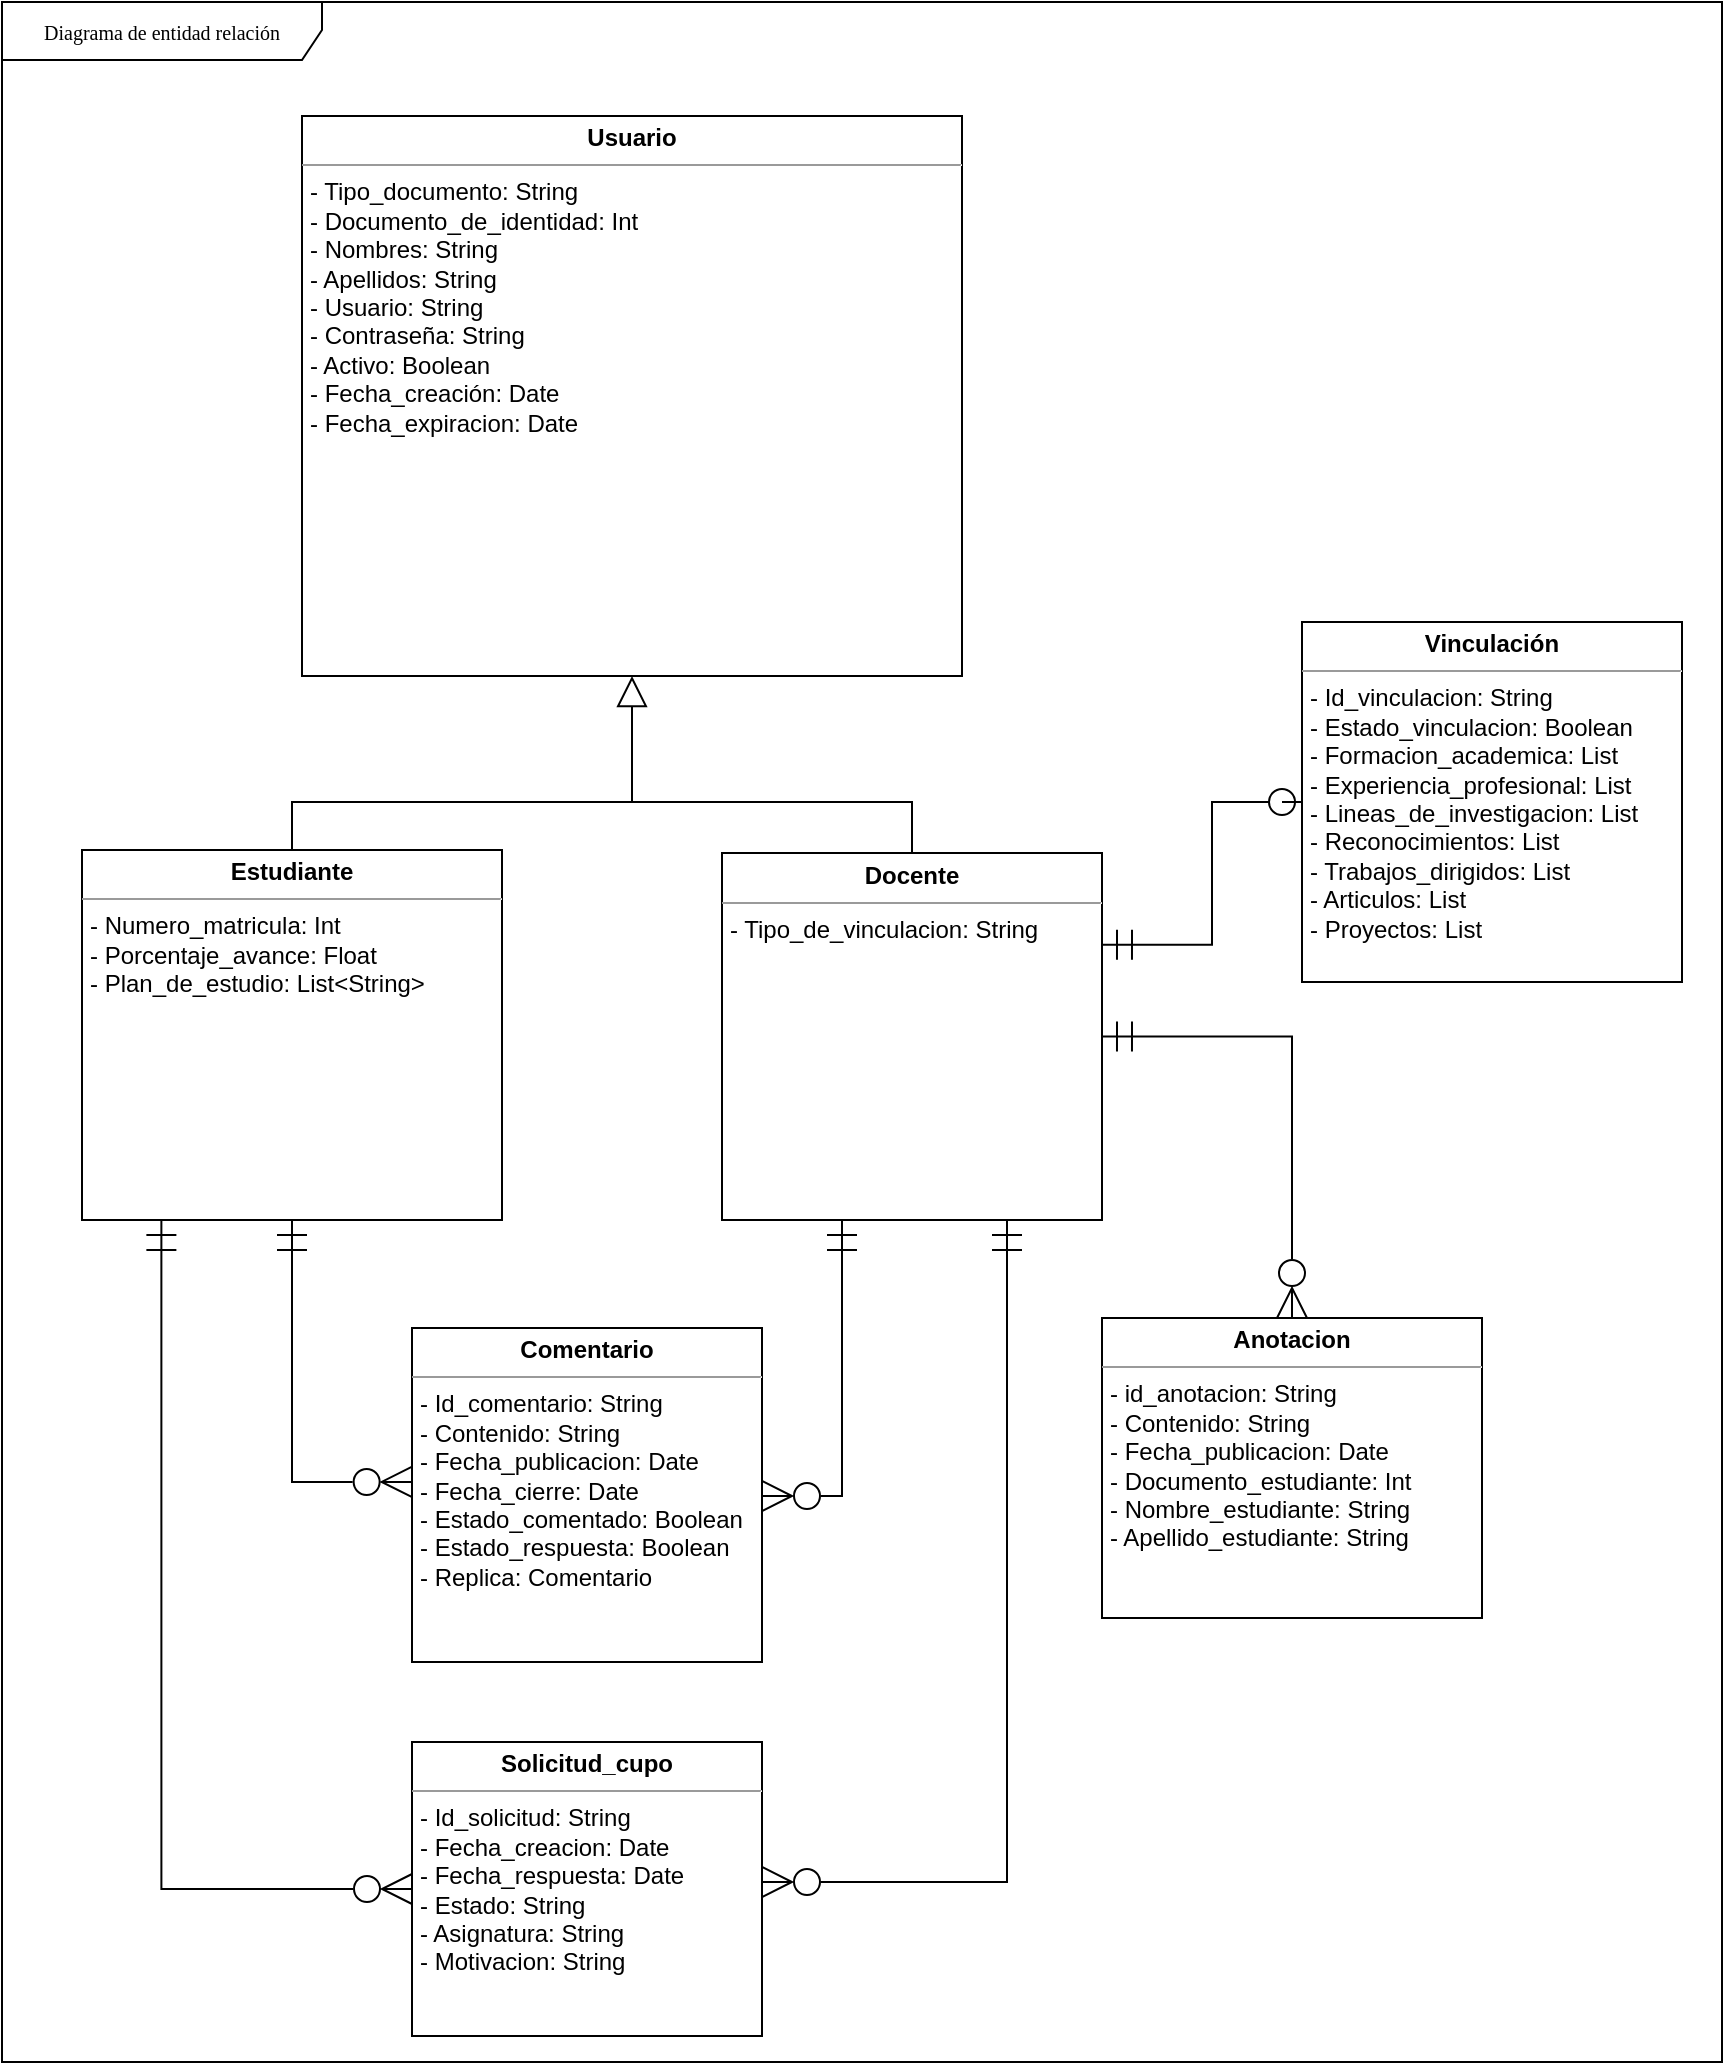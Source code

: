 <mxfile version="16.4.11" type="google"><diagram id="JcgYzv_8ABREHc0703Bb" name="Page-1"><mxGraphModel dx="1038" dy="552" grid="1" gridSize="10" guides="1" tooltips="1" connect="1" arrows="1" fold="1" page="1" pageScale="1" pageWidth="827" pageHeight="1169" math="0" shadow="0"><root><mxCell id="0"/><mxCell id="1" parent="0"/><mxCell id="NXO85qOsuTtVAAQBZTty-1" value="Diagrama de entidad relación" style="shape=umlFrame;whiteSpace=wrap;html=1;rounded=0;shadow=0;comic=0;labelBackgroundColor=none;strokeWidth=1;fontFamily=Verdana;fontSize=10;align=center;width=160;height=29;" parent="1" vertex="1"><mxGeometry x="220" y="20" width="860" height="1030" as="geometry"/></mxCell><mxCell id="k-niQfIY_Id7PxA-beWD-2" value="&lt;p style=&quot;margin: 0px ; margin-top: 4px ; text-align: center&quot;&gt;&lt;b&gt;Usuario&lt;/b&gt;&lt;/p&gt;&lt;hr size=&quot;1&quot;&gt;&lt;p style=&quot;margin: 0px ; margin-left: 4px&quot;&gt;- Tipo_documento: String&lt;/p&gt;&lt;p style=&quot;margin: 0px ; margin-left: 4px&quot;&gt;- Documento_de_identidad: Int&lt;/p&gt;&lt;p style=&quot;margin: 0px ; margin-left: 4px&quot;&gt;- Nombres: String&lt;/p&gt;&lt;p style=&quot;margin: 0px ; margin-left: 4px&quot;&gt;- Apellidos: String&lt;/p&gt;&lt;p style=&quot;margin: 0px ; margin-left: 4px&quot;&gt;- Usuario: String&lt;/p&gt;&lt;p style=&quot;margin: 0px ; margin-left: 4px&quot;&gt;- Contraseña: String&lt;/p&gt;&lt;p style=&quot;margin: 0px ; margin-left: 4px&quot;&gt;- Activo: Boolean&lt;/p&gt;&lt;p style=&quot;margin: 0px ; margin-left: 4px&quot;&gt;- Fecha_creación: Date&lt;/p&gt;&lt;p style=&quot;margin: 0px ; margin-left: 4px&quot;&gt;- Fecha_expiracion: Date&lt;/p&gt;&lt;p style=&quot;margin: 0px ; margin-left: 4px&quot;&gt;&lt;br&gt;&lt;/p&gt;&lt;p style=&quot;margin: 0px ; margin-left: 4px&quot;&gt;&lt;br&gt;&lt;/p&gt;&lt;p style=&quot;margin: 0px ; margin-left: 4px&quot;&gt;&lt;br&gt;&lt;/p&gt;&lt;p style=&quot;margin: 0px ; margin-left: 4px&quot;&gt;&lt;br&gt;&lt;/p&gt;" style="verticalAlign=top;align=left;overflow=fill;fontSize=12;fontFamily=Helvetica;html=1;rounded=0;shadow=0;comic=0;labelBackgroundColor=none;strokeWidth=1" parent="1" vertex="1"><mxGeometry x="370" y="77" width="330" height="280" as="geometry"/></mxCell><mxCell id="k-niQfIY_Id7PxA-beWD-3" style="edgeStyle=orthogonalEdgeStyle;rounded=0;orthogonalLoop=1;jettySize=auto;html=1;entryX=0.5;entryY=1;entryDx=0;entryDy=0;endArrow=block;endFill=0;startSize=12;exitX=0.5;exitY=0;exitDx=0;exitDy=0;endSize=13;" parent="1" source="k-niQfIY_Id7PxA-beWD-7" target="k-niQfIY_Id7PxA-beWD-2" edge="1"><mxGeometry relative="1" as="geometry"><Array as="points"><mxPoint x="375" y="420"/><mxPoint x="545" y="420"/></Array></mxGeometry></mxCell><mxCell id="k-niQfIY_Id7PxA-beWD-4" style="edgeStyle=orthogonalEdgeStyle;rounded=0;orthogonalLoop=1;jettySize=auto;html=1;endArrow=ERzeroToMany;endFill=0;entryX=0;entryY=0.5;entryDx=0;entryDy=0;startSize=13;endSize=13;startArrow=ERmandOne;startFill=0;exitX=0.189;exitY=1;exitDx=0;exitDy=0;exitPerimeter=0;" parent="1" source="k-niQfIY_Id7PxA-beWD-7" target="k-niQfIY_Id7PxA-beWD-27" edge="1"><mxGeometry relative="1" as="geometry"><Array as="points"><mxPoint x="300" y="964"/></Array><mxPoint x="410" y="963" as="targetPoint"/><mxPoint x="300" y="640" as="sourcePoint"/></mxGeometry></mxCell><mxCell id="k-niQfIY_Id7PxA-beWD-7" value="&lt;p style=&quot;margin: 0px ; margin-top: 4px ; text-align: center&quot;&gt;&lt;b&gt;Estudiante&lt;/b&gt;&lt;/p&gt;&lt;hr size=&quot;1&quot;&gt;&lt;p style=&quot;margin: 0px ; margin-left: 4px&quot;&gt;- Numero_matricula: Int&lt;span&gt;&amp;nbsp;&lt;/span&gt;&lt;/p&gt;&lt;p style=&quot;margin: 0px ; margin-left: 4px&quot;&gt;- Porcentaje_avance: Float&lt;/p&gt;&lt;p style=&quot;margin: 0px ; margin-left: 4px&quot;&gt;- Plan_de_estudio: List&amp;lt;String&amp;gt;&lt;/p&gt;&lt;p style=&quot;margin: 0px ; margin-left: 4px&quot;&gt;&lt;br&gt;&lt;/p&gt;&lt;p style=&quot;margin: 0px ; margin-left: 4px&quot;&gt;&lt;br&gt;&lt;/p&gt;&lt;p style=&quot;margin: 0px ; margin-left: 4px&quot;&gt;&lt;br&gt;&lt;/p&gt;&lt;p style=&quot;margin: 0px ; margin-left: 4px&quot;&gt;&lt;br&gt;&lt;/p&gt;&lt;p style=&quot;margin: 0px ; margin-left: 4px&quot;&gt;&lt;br&gt;&lt;/p&gt;&lt;p style=&quot;margin: 0px ; margin-left: 4px&quot;&gt;&lt;br&gt;&lt;/p&gt;" style="verticalAlign=top;align=left;overflow=fill;fontSize=12;fontFamily=Helvetica;html=1;rounded=0;shadow=0;comic=0;labelBackgroundColor=none;strokeWidth=1" parent="1" vertex="1"><mxGeometry x="260" y="444" width="210" height="185" as="geometry"/></mxCell><mxCell id="k-niQfIY_Id7PxA-beWD-8" style="edgeStyle=orthogonalEdgeStyle;rounded=0;orthogonalLoop=1;jettySize=auto;html=1;exitX=0.5;exitY=0;exitDx=0;exitDy=0;endArrow=none;endFill=0;" parent="1" source="k-niQfIY_Id7PxA-beWD-16" edge="1"><mxGeometry relative="1" as="geometry"><mxPoint x="440" y="420" as="targetPoint"/><Array as="points"><mxPoint x="675" y="420"/></Array></mxGeometry></mxCell><mxCell id="k-niQfIY_Id7PxA-beWD-9" style="edgeStyle=orthogonalEdgeStyle;rounded=0;orthogonalLoop=1;jettySize=auto;html=1;exitX=1;exitY=0.5;exitDx=0;exitDy=0;entryX=0.5;entryY=0;entryDx=0;entryDy=0;endArrow=ERzeroToMany;endFill=0;startArrow=ERmandOne;startFill=0;startSize=13;endSize=13;" parent="1" source="k-niQfIY_Id7PxA-beWD-16" target="k-niQfIY_Id7PxA-beWD-22" edge="1"><mxGeometry relative="1" as="geometry"><Array as="points"><mxPoint x="865" y="537"/></Array></mxGeometry></mxCell><mxCell id="k-niQfIY_Id7PxA-beWD-12" style="edgeStyle=orthogonalEdgeStyle;rounded=0;orthogonalLoop=1;jettySize=auto;html=1;endArrow=ERzeroToMany;endFill=0;startArrow=ERmandOne;startFill=0;endSize=13;startSize=13;entryX=1;entryY=0.5;entryDx=0;entryDy=0;" parent="1" source="k-niQfIY_Id7PxA-beWD-16" target="k-niQfIY_Id7PxA-beWD-20" edge="1"><mxGeometry relative="1" as="geometry"><Array as="points"><mxPoint x="640" y="767"/><mxPoint x="600" y="767"/></Array><mxPoint x="600" y="766" as="targetPoint"/></mxGeometry></mxCell><mxCell id="k-niQfIY_Id7PxA-beWD-13" value="1" style="edgeLabel;html=1;align=center;verticalAlign=middle;resizable=0;points=[];" parent="k-niQfIY_Id7PxA-beWD-12" vertex="1" connectable="0"><mxGeometry x="-0.901" relative="1" as="geometry"><mxPoint x="-55" y="151" as="offset"/></mxGeometry></mxCell><mxCell id="k-niQfIY_Id7PxA-beWD-16" value="&lt;p style=&quot;margin: 0px ; margin-top: 4px ; text-align: center&quot;&gt;&lt;b&gt;Docente&lt;/b&gt;&lt;/p&gt;&lt;hr size=&quot;1&quot;&gt;&lt;p style=&quot;margin: 0px ; margin-left: 4px&quot;&gt;- Tipo_de_vinculacion: String&lt;/p&gt;&lt;p style=&quot;margin: 0px ; margin-left: 4px&quot;&gt;&lt;br&gt;&lt;/p&gt;&lt;p style=&quot;margin: 0px ; margin-left: 4px&quot;&gt;&lt;br&gt;&lt;/p&gt;&lt;p style=&quot;margin: 0px ; margin-left: 4px&quot;&gt;&lt;br&gt;&lt;/p&gt;&lt;p style=&quot;margin: 0px ; margin-left: 4px&quot;&gt;&lt;br&gt;&lt;/p&gt;&lt;p style=&quot;margin: 0px ; margin-left: 4px&quot;&gt;&lt;br&gt;&lt;/p&gt;" style="verticalAlign=top;align=left;overflow=fill;fontSize=12;fontFamily=Helvetica;html=1;rounded=0;shadow=0;comic=0;labelBackgroundColor=none;strokeWidth=1" parent="1" vertex="1"><mxGeometry x="580" y="445.5" width="190" height="183.5" as="geometry"/></mxCell><mxCell id="k-niQfIY_Id7PxA-beWD-17" style="edgeStyle=orthogonalEdgeStyle;rounded=0;orthogonalLoop=1;jettySize=auto;html=1;entryX=0.5;entryY=1;entryDx=0;entryDy=0;endArrow=ERmandOne;endFill=0;endSize=13;startArrow=ERzeroToMany;startFill=0;exitX=-0.001;exitY=0.461;exitDx=0;exitDy=0;exitPerimeter=0;startSize=13;" parent="1" source="k-niQfIY_Id7PxA-beWD-20" target="k-niQfIY_Id7PxA-beWD-7" edge="1"><mxGeometry relative="1" as="geometry"><Array as="points"><mxPoint x="365" y="760"/></Array><mxPoint x="420" y="760" as="sourcePoint"/></mxGeometry></mxCell><mxCell id="k-niQfIY_Id7PxA-beWD-20" value="&lt;p style=&quot;margin: 0px ; margin-top: 4px ; text-align: center&quot;&gt;&lt;b&gt;Comentario&lt;/b&gt;&lt;/p&gt;&lt;hr size=&quot;1&quot;&gt;&lt;p style=&quot;margin: 0px ; margin-left: 4px&quot;&gt;- Id_comentario: String&lt;/p&gt;&lt;p style=&quot;margin: 0px ; margin-left: 4px&quot;&gt;- Contenido: String&lt;/p&gt;&lt;p style=&quot;margin: 0px ; margin-left: 4px&quot;&gt;- Fecha_publicacion: Date&lt;/p&gt;&lt;p style=&quot;margin: 0px ; margin-left: 4px&quot;&gt;- Fecha_cierre: Date&lt;/p&gt;&lt;p style=&quot;margin: 0px ; margin-left: 4px&quot;&gt;- Estado_comentado: Boolean&lt;/p&gt;&lt;p style=&quot;margin: 0px ; margin-left: 4px&quot;&gt;- Estado_respuesta: Boolean&lt;/p&gt;&lt;p style=&quot;margin: 0px ; margin-left: 4px&quot;&gt;- Replica: Comentario&lt;/p&gt;&lt;p style=&quot;margin: 0px ; margin-left: 4px&quot;&gt;&lt;br&gt;&lt;/p&gt;" style="verticalAlign=top;align=left;overflow=fill;fontSize=12;fontFamily=Helvetica;html=1;rounded=0;shadow=0;comic=0;labelBackgroundColor=none;strokeWidth=1" parent="1" vertex="1"><mxGeometry x="425" y="683" width="175" height="167" as="geometry"/></mxCell><mxCell id="k-niQfIY_Id7PxA-beWD-22" value="&lt;p style=&quot;margin: 0px ; margin-top: 4px ; text-align: center&quot;&gt;&lt;b&gt;Anotacion&lt;/b&gt;&lt;/p&gt;&lt;hr size=&quot;1&quot;&gt;&lt;p style=&quot;margin: 0px ; margin-left: 4px&quot;&gt;- id_anotacion: String&lt;/p&gt;&lt;p style=&quot;margin: 0px ; margin-left: 4px&quot;&gt;- Contenido: String&lt;/p&gt;&lt;p style=&quot;margin: 0px ; margin-left: 4px&quot;&gt;- Fecha_publicacion: Date&lt;/p&gt;&lt;p style=&quot;margin: 0px ; margin-left: 4px&quot;&gt;- Documento_estudiante: Int&lt;/p&gt;&lt;p style=&quot;margin: 0px ; margin-left: 4px&quot;&gt;- Nombre_estudiante: String&lt;/p&gt;&lt;p style=&quot;margin: 0px ; margin-left: 4px&quot;&gt;- Apellido_estudiante: String&lt;/p&gt;&lt;p style=&quot;margin: 0px ; margin-left: 4px&quot;&gt;&lt;br&gt;&lt;/p&gt;&lt;p style=&quot;margin: 0px ; margin-left: 4px&quot;&gt;&lt;br&gt;&lt;/p&gt;" style="verticalAlign=top;align=left;overflow=fill;fontSize=12;fontFamily=Helvetica;html=1;rounded=0;shadow=0;comic=0;labelBackgroundColor=none;strokeWidth=1" parent="1" vertex="1"><mxGeometry x="770" y="678" width="190" height="150" as="geometry"/></mxCell><mxCell id="k-niQfIY_Id7PxA-beWD-23" style="edgeStyle=orthogonalEdgeStyle;rounded=0;orthogonalLoop=1;jettySize=auto;html=1;entryX=1;entryY=0.25;entryDx=0;entryDy=0;endArrow=ERmandOne;endFill=0;startArrow=oval;startFill=0;endSize=13;startSize=13;" parent="1" target="k-niQfIY_Id7PxA-beWD-16" edge="1"><mxGeometry relative="1" as="geometry"><mxPoint x="860" y="420" as="sourcePoint"/><Array as="points"><mxPoint x="825" y="420"/><mxPoint x="825" y="491"/></Array></mxGeometry></mxCell><mxCell id="k-niQfIY_Id7PxA-beWD-26" value="&lt;p style=&quot;margin: 0px ; margin-top: 4px ; text-align: center&quot;&gt;&lt;b&gt;Vinculación&lt;/b&gt;&lt;/p&gt;&lt;hr size=&quot;1&quot;&gt;&lt;p style=&quot;margin: 0px ; margin-left: 4px&quot;&gt;- Id_vinculacion: String&lt;/p&gt;&lt;p style=&quot;margin: 0px ; margin-left: 4px&quot;&gt;- Estado_vinculacion: Boolean&lt;/p&gt;&lt;p style=&quot;margin: 0px ; margin-left: 4px&quot;&gt;- Formacion_academica: List&lt;/p&gt;&lt;p style=&quot;margin: 0px ; margin-left: 4px&quot;&gt;- Experiencia_profesional: List&lt;/p&gt;&lt;p style=&quot;margin: 0px ; margin-left: 4px&quot;&gt;- Lineas_de_investigacion: List&lt;/p&gt;&lt;p style=&quot;margin: 0px ; margin-left: 4px&quot;&gt;- Reconocimientos: List&lt;/p&gt;&lt;p style=&quot;margin: 0px ; margin-left: 4px&quot;&gt;- Trabajos_dirigidos: List&lt;/p&gt;&lt;p style=&quot;margin: 0px ; margin-left: 4px&quot;&gt;- Articulos: List&lt;/p&gt;&lt;p style=&quot;margin: 0px ; margin-left: 4px&quot;&gt;- Proyectos: List&lt;/p&gt;&lt;p style=&quot;margin: 0px ; margin-left: 4px&quot;&gt;&lt;br&gt;&lt;/p&gt;" style="verticalAlign=top;align=left;overflow=fill;fontSize=12;fontFamily=Helvetica;html=1;rounded=0;shadow=0;comic=0;labelBackgroundColor=none;strokeWidth=1" parent="1" vertex="1"><mxGeometry x="870" y="330" width="190" height="180" as="geometry"/></mxCell><mxCell id="k-niQfIY_Id7PxA-beWD-27" value="&lt;p style=&quot;margin: 0px ; margin-top: 4px ; text-align: center&quot;&gt;&lt;b&gt;Solicitud_cupo&lt;/b&gt;&lt;/p&gt;&lt;hr size=&quot;1&quot;&gt;&lt;p style=&quot;margin: 0px ; margin-left: 4px&quot;&gt;- Id_solicitud: String&lt;/p&gt;&lt;p style=&quot;margin: 0px ; margin-left: 4px&quot;&gt;- Fecha_creacion: Date&lt;/p&gt;&lt;p style=&quot;margin: 0px ; margin-left: 4px&quot;&gt;- Fecha_respuesta: Date&lt;/p&gt;&lt;p style=&quot;margin: 0px ; margin-left: 4px&quot;&gt;- Estado: String&lt;/p&gt;&lt;p style=&quot;margin: 0px ; margin-left: 4px&quot;&gt;- Asignatura: String&lt;/p&gt;&lt;p style=&quot;margin: 0px ; margin-left: 4px&quot;&gt;- Motivacion: String&lt;/p&gt;&lt;p style=&quot;margin: 0px ; margin-left: 4px&quot;&gt;&lt;br&gt;&lt;/p&gt;&lt;p style=&quot;margin: 0px ; margin-left: 4px&quot;&gt;&lt;br&gt;&lt;/p&gt;&lt;hr size=&quot;1&quot;&gt;&lt;p style=&quot;margin: 0px ; margin-left: 4px&quot;&gt;&lt;br&gt;&lt;/p&gt;" style="verticalAlign=top;align=left;overflow=fill;fontSize=12;fontFamily=Helvetica;html=1;rounded=0;shadow=0;comic=0;labelBackgroundColor=none;strokeWidth=1" parent="1" vertex="1"><mxGeometry x="425" y="890" width="175" height="147" as="geometry"/></mxCell><mxCell id="k-niQfIY_Id7PxA-beWD-28" style="edgeStyle=orthogonalEdgeStyle;rounded=0;orthogonalLoop=1;jettySize=auto;html=1;entryX=0.75;entryY=1;entryDx=0;entryDy=0;endArrow=ERmandOne;endFill=0;startArrow=ERzeroToMany;startFill=0;startSize=13;endSize=13;" parent="1" target="k-niQfIY_Id7PxA-beWD-16" edge="1"><mxGeometry relative="1" as="geometry"><mxPoint x="600" y="960" as="sourcePoint"/><Array as="points"><mxPoint x="600" y="960"/><mxPoint x="723" y="960"/></Array></mxGeometry></mxCell><mxCell id="lxWpmSjDO82bO1CN0p0R-3" value="" style="endArrow=none;html=1;rounded=0;strokeColor=#000000;exitX=0;exitY=0.5;exitDx=0;exitDy=0;" parent="1" source="k-niQfIY_Id7PxA-beWD-26" edge="1"><mxGeometry width="50" height="50" relative="1" as="geometry"><mxPoint x="800" y="460" as="sourcePoint"/><mxPoint x="860" y="420" as="targetPoint"/></mxGeometry></mxCell></root></mxGraphModel></diagram></mxfile>